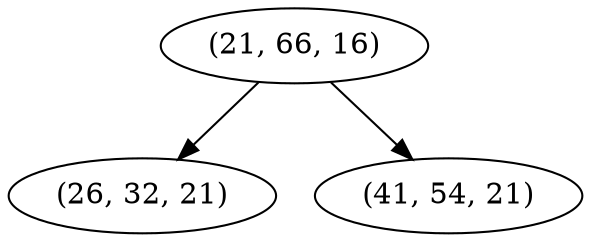digraph tree {
    "(21, 66, 16)";
    "(26, 32, 21)";
    "(41, 54, 21)";
    "(21, 66, 16)" -> "(26, 32, 21)";
    "(21, 66, 16)" -> "(41, 54, 21)";
}
